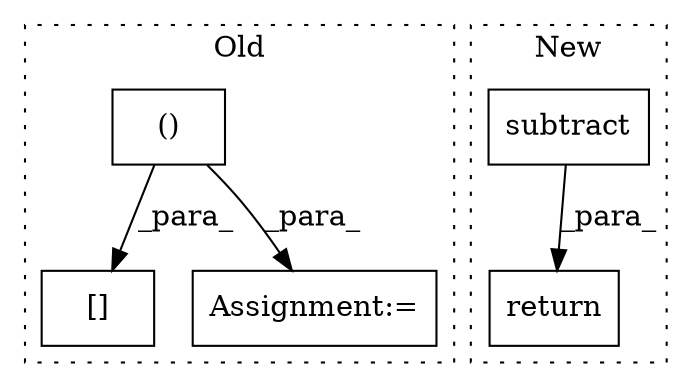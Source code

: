digraph G {
subgraph cluster0 {
1 [label="()" a="106" s="22304" l="29" shape="box"];
3 [label="[]" a="2" s="22286,22333" l="18,2" shape="box"];
4 [label="Assignment:=" a="7" s="22284" l="1" shape="box"];
label = "Old";
style="dotted";
}
subgraph cluster1 {
2 [label="subtract" a="32" s="21895,21917" l="9,1" shape="box"];
5 [label="return" a="41" s="22107" l="7" shape="box"];
label = "New";
style="dotted";
}
1 -> 4 [label="_para_"];
1 -> 3 [label="_para_"];
2 -> 5 [label="_para_"];
}